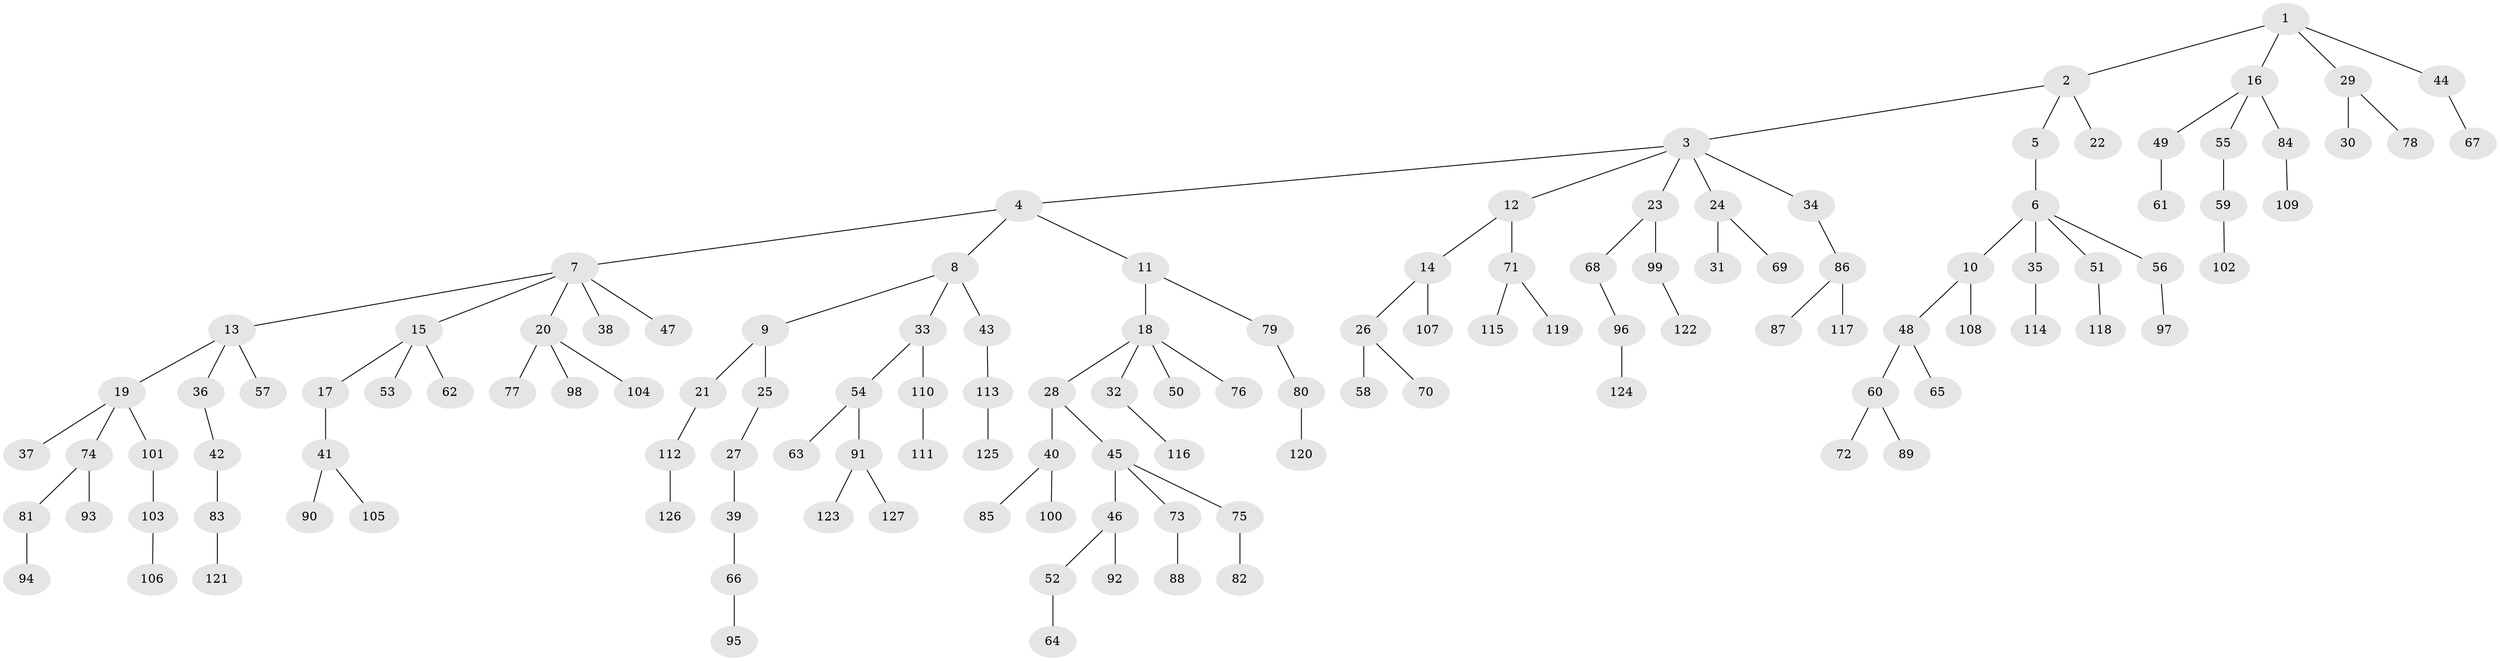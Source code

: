 // coarse degree distribution, {6: 0.039473684210526314, 8: 0.013157894736842105, 5: 0.02631578947368421, 4: 0.02631578947368421, 3: 0.11842105263157894, 2: 0.2631578947368421, 1: 0.5131578947368421}
// Generated by graph-tools (version 1.1) at 2025/19/03/04/25 18:19:21]
// undirected, 127 vertices, 126 edges
graph export_dot {
graph [start="1"]
  node [color=gray90,style=filled];
  1;
  2;
  3;
  4;
  5;
  6;
  7;
  8;
  9;
  10;
  11;
  12;
  13;
  14;
  15;
  16;
  17;
  18;
  19;
  20;
  21;
  22;
  23;
  24;
  25;
  26;
  27;
  28;
  29;
  30;
  31;
  32;
  33;
  34;
  35;
  36;
  37;
  38;
  39;
  40;
  41;
  42;
  43;
  44;
  45;
  46;
  47;
  48;
  49;
  50;
  51;
  52;
  53;
  54;
  55;
  56;
  57;
  58;
  59;
  60;
  61;
  62;
  63;
  64;
  65;
  66;
  67;
  68;
  69;
  70;
  71;
  72;
  73;
  74;
  75;
  76;
  77;
  78;
  79;
  80;
  81;
  82;
  83;
  84;
  85;
  86;
  87;
  88;
  89;
  90;
  91;
  92;
  93;
  94;
  95;
  96;
  97;
  98;
  99;
  100;
  101;
  102;
  103;
  104;
  105;
  106;
  107;
  108;
  109;
  110;
  111;
  112;
  113;
  114;
  115;
  116;
  117;
  118;
  119;
  120;
  121;
  122;
  123;
  124;
  125;
  126;
  127;
  1 -- 2;
  1 -- 16;
  1 -- 29;
  1 -- 44;
  2 -- 3;
  2 -- 5;
  2 -- 22;
  3 -- 4;
  3 -- 12;
  3 -- 23;
  3 -- 24;
  3 -- 34;
  4 -- 7;
  4 -- 8;
  4 -- 11;
  5 -- 6;
  6 -- 10;
  6 -- 35;
  6 -- 51;
  6 -- 56;
  7 -- 13;
  7 -- 15;
  7 -- 20;
  7 -- 38;
  7 -- 47;
  8 -- 9;
  8 -- 33;
  8 -- 43;
  9 -- 21;
  9 -- 25;
  10 -- 48;
  10 -- 108;
  11 -- 18;
  11 -- 79;
  12 -- 14;
  12 -- 71;
  13 -- 19;
  13 -- 36;
  13 -- 57;
  14 -- 26;
  14 -- 107;
  15 -- 17;
  15 -- 53;
  15 -- 62;
  16 -- 49;
  16 -- 55;
  16 -- 84;
  17 -- 41;
  18 -- 28;
  18 -- 32;
  18 -- 50;
  18 -- 76;
  19 -- 37;
  19 -- 74;
  19 -- 101;
  20 -- 77;
  20 -- 98;
  20 -- 104;
  21 -- 112;
  23 -- 68;
  23 -- 99;
  24 -- 31;
  24 -- 69;
  25 -- 27;
  26 -- 58;
  26 -- 70;
  27 -- 39;
  28 -- 40;
  28 -- 45;
  29 -- 30;
  29 -- 78;
  32 -- 116;
  33 -- 54;
  33 -- 110;
  34 -- 86;
  35 -- 114;
  36 -- 42;
  39 -- 66;
  40 -- 85;
  40 -- 100;
  41 -- 90;
  41 -- 105;
  42 -- 83;
  43 -- 113;
  44 -- 67;
  45 -- 46;
  45 -- 73;
  45 -- 75;
  46 -- 52;
  46 -- 92;
  48 -- 60;
  48 -- 65;
  49 -- 61;
  51 -- 118;
  52 -- 64;
  54 -- 63;
  54 -- 91;
  55 -- 59;
  56 -- 97;
  59 -- 102;
  60 -- 72;
  60 -- 89;
  66 -- 95;
  68 -- 96;
  71 -- 115;
  71 -- 119;
  73 -- 88;
  74 -- 81;
  74 -- 93;
  75 -- 82;
  79 -- 80;
  80 -- 120;
  81 -- 94;
  83 -- 121;
  84 -- 109;
  86 -- 87;
  86 -- 117;
  91 -- 123;
  91 -- 127;
  96 -- 124;
  99 -- 122;
  101 -- 103;
  103 -- 106;
  110 -- 111;
  112 -- 126;
  113 -- 125;
}
